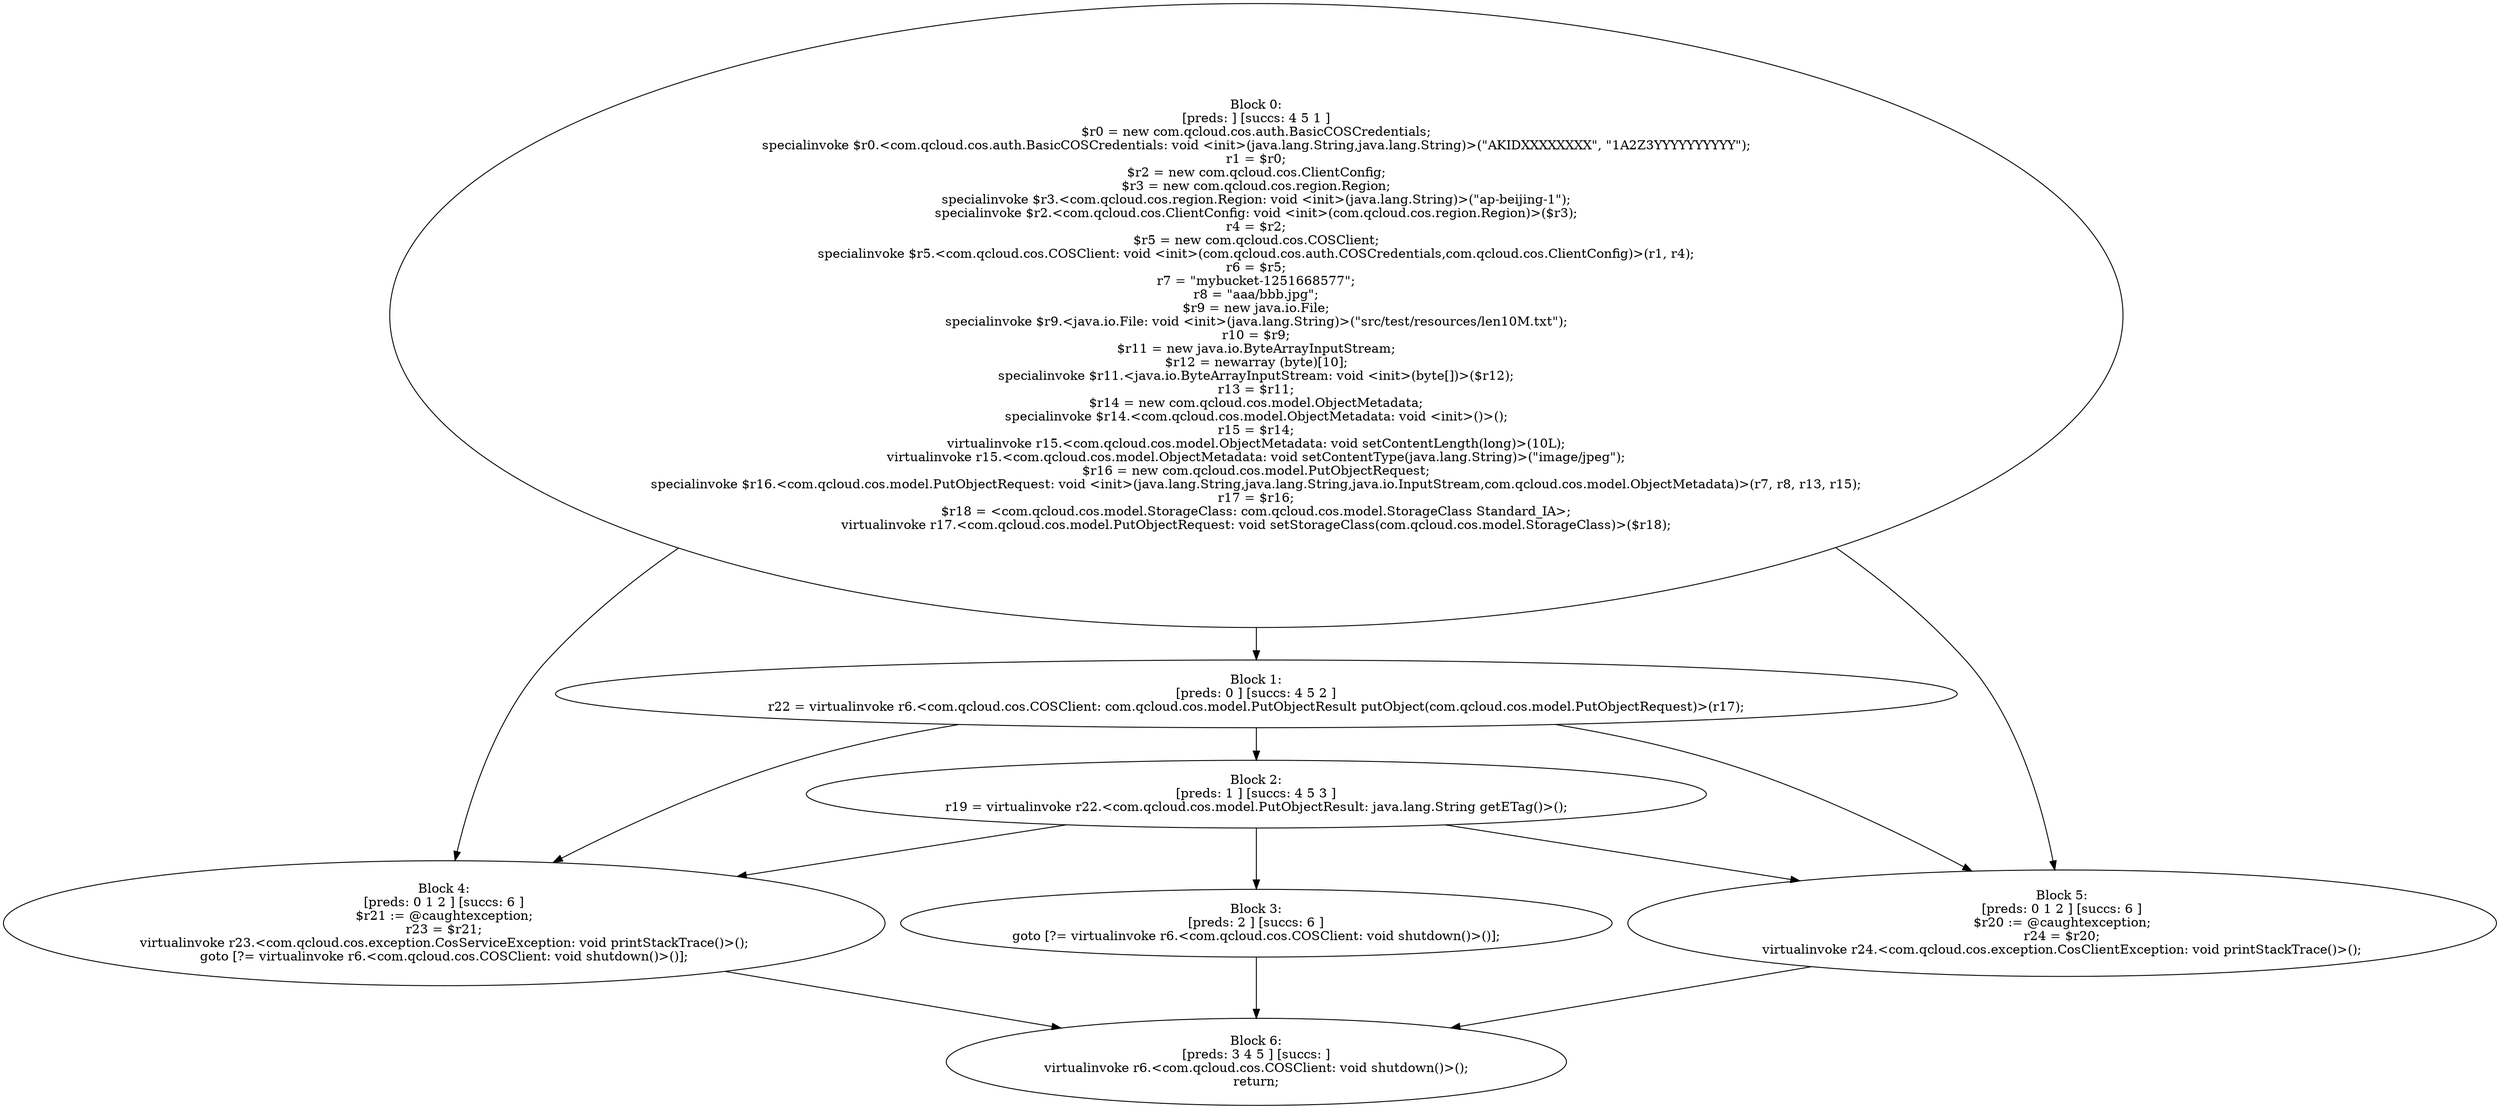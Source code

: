 digraph "unitGraph" {
    "Block 0:
[preds: ] [succs: 4 5 1 ]
$r0 = new com.qcloud.cos.auth.BasicCOSCredentials;
specialinvoke $r0.<com.qcloud.cos.auth.BasicCOSCredentials: void <init>(java.lang.String,java.lang.String)>(\"AKIDXXXXXXXX\", \"1A2Z3YYYYYYYYYY\");
r1 = $r0;
$r2 = new com.qcloud.cos.ClientConfig;
$r3 = new com.qcloud.cos.region.Region;
specialinvoke $r3.<com.qcloud.cos.region.Region: void <init>(java.lang.String)>(\"ap-beijing-1\");
specialinvoke $r2.<com.qcloud.cos.ClientConfig: void <init>(com.qcloud.cos.region.Region)>($r3);
r4 = $r2;
$r5 = new com.qcloud.cos.COSClient;
specialinvoke $r5.<com.qcloud.cos.COSClient: void <init>(com.qcloud.cos.auth.COSCredentials,com.qcloud.cos.ClientConfig)>(r1, r4);
r6 = $r5;
r7 = \"mybucket-1251668577\";
r8 = \"aaa/bbb.jpg\";
$r9 = new java.io.File;
specialinvoke $r9.<java.io.File: void <init>(java.lang.String)>(\"src/test/resources/len10M.txt\");
r10 = $r9;
$r11 = new java.io.ByteArrayInputStream;
$r12 = newarray (byte)[10];
specialinvoke $r11.<java.io.ByteArrayInputStream: void <init>(byte[])>($r12);
r13 = $r11;
$r14 = new com.qcloud.cos.model.ObjectMetadata;
specialinvoke $r14.<com.qcloud.cos.model.ObjectMetadata: void <init>()>();
r15 = $r14;
virtualinvoke r15.<com.qcloud.cos.model.ObjectMetadata: void setContentLength(long)>(10L);
virtualinvoke r15.<com.qcloud.cos.model.ObjectMetadata: void setContentType(java.lang.String)>(\"image/jpeg\");
$r16 = new com.qcloud.cos.model.PutObjectRequest;
specialinvoke $r16.<com.qcloud.cos.model.PutObjectRequest: void <init>(java.lang.String,java.lang.String,java.io.InputStream,com.qcloud.cos.model.ObjectMetadata)>(r7, r8, r13, r15);
r17 = $r16;
$r18 = <com.qcloud.cos.model.StorageClass: com.qcloud.cos.model.StorageClass Standard_IA>;
virtualinvoke r17.<com.qcloud.cos.model.PutObjectRequest: void setStorageClass(com.qcloud.cos.model.StorageClass)>($r18);
"
    "Block 1:
[preds: 0 ] [succs: 4 5 2 ]
r22 = virtualinvoke r6.<com.qcloud.cos.COSClient: com.qcloud.cos.model.PutObjectResult putObject(com.qcloud.cos.model.PutObjectRequest)>(r17);
"
    "Block 2:
[preds: 1 ] [succs: 4 5 3 ]
r19 = virtualinvoke r22.<com.qcloud.cos.model.PutObjectResult: java.lang.String getETag()>();
"
    "Block 3:
[preds: 2 ] [succs: 6 ]
goto [?= virtualinvoke r6.<com.qcloud.cos.COSClient: void shutdown()>()];
"
    "Block 4:
[preds: 0 1 2 ] [succs: 6 ]
$r21 := @caughtexception;
r23 = $r21;
virtualinvoke r23.<com.qcloud.cos.exception.CosServiceException: void printStackTrace()>();
goto [?= virtualinvoke r6.<com.qcloud.cos.COSClient: void shutdown()>()];
"
    "Block 5:
[preds: 0 1 2 ] [succs: 6 ]
$r20 := @caughtexception;
r24 = $r20;
virtualinvoke r24.<com.qcloud.cos.exception.CosClientException: void printStackTrace()>();
"
    "Block 6:
[preds: 3 4 5 ] [succs: ]
virtualinvoke r6.<com.qcloud.cos.COSClient: void shutdown()>();
return;
"
    "Block 0:
[preds: ] [succs: 4 5 1 ]
$r0 = new com.qcloud.cos.auth.BasicCOSCredentials;
specialinvoke $r0.<com.qcloud.cos.auth.BasicCOSCredentials: void <init>(java.lang.String,java.lang.String)>(\"AKIDXXXXXXXX\", \"1A2Z3YYYYYYYYYY\");
r1 = $r0;
$r2 = new com.qcloud.cos.ClientConfig;
$r3 = new com.qcloud.cos.region.Region;
specialinvoke $r3.<com.qcloud.cos.region.Region: void <init>(java.lang.String)>(\"ap-beijing-1\");
specialinvoke $r2.<com.qcloud.cos.ClientConfig: void <init>(com.qcloud.cos.region.Region)>($r3);
r4 = $r2;
$r5 = new com.qcloud.cos.COSClient;
specialinvoke $r5.<com.qcloud.cos.COSClient: void <init>(com.qcloud.cos.auth.COSCredentials,com.qcloud.cos.ClientConfig)>(r1, r4);
r6 = $r5;
r7 = \"mybucket-1251668577\";
r8 = \"aaa/bbb.jpg\";
$r9 = new java.io.File;
specialinvoke $r9.<java.io.File: void <init>(java.lang.String)>(\"src/test/resources/len10M.txt\");
r10 = $r9;
$r11 = new java.io.ByteArrayInputStream;
$r12 = newarray (byte)[10];
specialinvoke $r11.<java.io.ByteArrayInputStream: void <init>(byte[])>($r12);
r13 = $r11;
$r14 = new com.qcloud.cos.model.ObjectMetadata;
specialinvoke $r14.<com.qcloud.cos.model.ObjectMetadata: void <init>()>();
r15 = $r14;
virtualinvoke r15.<com.qcloud.cos.model.ObjectMetadata: void setContentLength(long)>(10L);
virtualinvoke r15.<com.qcloud.cos.model.ObjectMetadata: void setContentType(java.lang.String)>(\"image/jpeg\");
$r16 = new com.qcloud.cos.model.PutObjectRequest;
specialinvoke $r16.<com.qcloud.cos.model.PutObjectRequest: void <init>(java.lang.String,java.lang.String,java.io.InputStream,com.qcloud.cos.model.ObjectMetadata)>(r7, r8, r13, r15);
r17 = $r16;
$r18 = <com.qcloud.cos.model.StorageClass: com.qcloud.cos.model.StorageClass Standard_IA>;
virtualinvoke r17.<com.qcloud.cos.model.PutObjectRequest: void setStorageClass(com.qcloud.cos.model.StorageClass)>($r18);
"->"Block 4:
[preds: 0 1 2 ] [succs: 6 ]
$r21 := @caughtexception;
r23 = $r21;
virtualinvoke r23.<com.qcloud.cos.exception.CosServiceException: void printStackTrace()>();
goto [?= virtualinvoke r6.<com.qcloud.cos.COSClient: void shutdown()>()];
";
    "Block 0:
[preds: ] [succs: 4 5 1 ]
$r0 = new com.qcloud.cos.auth.BasicCOSCredentials;
specialinvoke $r0.<com.qcloud.cos.auth.BasicCOSCredentials: void <init>(java.lang.String,java.lang.String)>(\"AKIDXXXXXXXX\", \"1A2Z3YYYYYYYYYY\");
r1 = $r0;
$r2 = new com.qcloud.cos.ClientConfig;
$r3 = new com.qcloud.cos.region.Region;
specialinvoke $r3.<com.qcloud.cos.region.Region: void <init>(java.lang.String)>(\"ap-beijing-1\");
specialinvoke $r2.<com.qcloud.cos.ClientConfig: void <init>(com.qcloud.cos.region.Region)>($r3);
r4 = $r2;
$r5 = new com.qcloud.cos.COSClient;
specialinvoke $r5.<com.qcloud.cos.COSClient: void <init>(com.qcloud.cos.auth.COSCredentials,com.qcloud.cos.ClientConfig)>(r1, r4);
r6 = $r5;
r7 = \"mybucket-1251668577\";
r8 = \"aaa/bbb.jpg\";
$r9 = new java.io.File;
specialinvoke $r9.<java.io.File: void <init>(java.lang.String)>(\"src/test/resources/len10M.txt\");
r10 = $r9;
$r11 = new java.io.ByteArrayInputStream;
$r12 = newarray (byte)[10];
specialinvoke $r11.<java.io.ByteArrayInputStream: void <init>(byte[])>($r12);
r13 = $r11;
$r14 = new com.qcloud.cos.model.ObjectMetadata;
specialinvoke $r14.<com.qcloud.cos.model.ObjectMetadata: void <init>()>();
r15 = $r14;
virtualinvoke r15.<com.qcloud.cos.model.ObjectMetadata: void setContentLength(long)>(10L);
virtualinvoke r15.<com.qcloud.cos.model.ObjectMetadata: void setContentType(java.lang.String)>(\"image/jpeg\");
$r16 = new com.qcloud.cos.model.PutObjectRequest;
specialinvoke $r16.<com.qcloud.cos.model.PutObjectRequest: void <init>(java.lang.String,java.lang.String,java.io.InputStream,com.qcloud.cos.model.ObjectMetadata)>(r7, r8, r13, r15);
r17 = $r16;
$r18 = <com.qcloud.cos.model.StorageClass: com.qcloud.cos.model.StorageClass Standard_IA>;
virtualinvoke r17.<com.qcloud.cos.model.PutObjectRequest: void setStorageClass(com.qcloud.cos.model.StorageClass)>($r18);
"->"Block 5:
[preds: 0 1 2 ] [succs: 6 ]
$r20 := @caughtexception;
r24 = $r20;
virtualinvoke r24.<com.qcloud.cos.exception.CosClientException: void printStackTrace()>();
";
    "Block 0:
[preds: ] [succs: 4 5 1 ]
$r0 = new com.qcloud.cos.auth.BasicCOSCredentials;
specialinvoke $r0.<com.qcloud.cos.auth.BasicCOSCredentials: void <init>(java.lang.String,java.lang.String)>(\"AKIDXXXXXXXX\", \"1A2Z3YYYYYYYYYY\");
r1 = $r0;
$r2 = new com.qcloud.cos.ClientConfig;
$r3 = new com.qcloud.cos.region.Region;
specialinvoke $r3.<com.qcloud.cos.region.Region: void <init>(java.lang.String)>(\"ap-beijing-1\");
specialinvoke $r2.<com.qcloud.cos.ClientConfig: void <init>(com.qcloud.cos.region.Region)>($r3);
r4 = $r2;
$r5 = new com.qcloud.cos.COSClient;
specialinvoke $r5.<com.qcloud.cos.COSClient: void <init>(com.qcloud.cos.auth.COSCredentials,com.qcloud.cos.ClientConfig)>(r1, r4);
r6 = $r5;
r7 = \"mybucket-1251668577\";
r8 = \"aaa/bbb.jpg\";
$r9 = new java.io.File;
specialinvoke $r9.<java.io.File: void <init>(java.lang.String)>(\"src/test/resources/len10M.txt\");
r10 = $r9;
$r11 = new java.io.ByteArrayInputStream;
$r12 = newarray (byte)[10];
specialinvoke $r11.<java.io.ByteArrayInputStream: void <init>(byte[])>($r12);
r13 = $r11;
$r14 = new com.qcloud.cos.model.ObjectMetadata;
specialinvoke $r14.<com.qcloud.cos.model.ObjectMetadata: void <init>()>();
r15 = $r14;
virtualinvoke r15.<com.qcloud.cos.model.ObjectMetadata: void setContentLength(long)>(10L);
virtualinvoke r15.<com.qcloud.cos.model.ObjectMetadata: void setContentType(java.lang.String)>(\"image/jpeg\");
$r16 = new com.qcloud.cos.model.PutObjectRequest;
specialinvoke $r16.<com.qcloud.cos.model.PutObjectRequest: void <init>(java.lang.String,java.lang.String,java.io.InputStream,com.qcloud.cos.model.ObjectMetadata)>(r7, r8, r13, r15);
r17 = $r16;
$r18 = <com.qcloud.cos.model.StorageClass: com.qcloud.cos.model.StorageClass Standard_IA>;
virtualinvoke r17.<com.qcloud.cos.model.PutObjectRequest: void setStorageClass(com.qcloud.cos.model.StorageClass)>($r18);
"->"Block 1:
[preds: 0 ] [succs: 4 5 2 ]
r22 = virtualinvoke r6.<com.qcloud.cos.COSClient: com.qcloud.cos.model.PutObjectResult putObject(com.qcloud.cos.model.PutObjectRequest)>(r17);
";
    "Block 1:
[preds: 0 ] [succs: 4 5 2 ]
r22 = virtualinvoke r6.<com.qcloud.cos.COSClient: com.qcloud.cos.model.PutObjectResult putObject(com.qcloud.cos.model.PutObjectRequest)>(r17);
"->"Block 4:
[preds: 0 1 2 ] [succs: 6 ]
$r21 := @caughtexception;
r23 = $r21;
virtualinvoke r23.<com.qcloud.cos.exception.CosServiceException: void printStackTrace()>();
goto [?= virtualinvoke r6.<com.qcloud.cos.COSClient: void shutdown()>()];
";
    "Block 1:
[preds: 0 ] [succs: 4 5 2 ]
r22 = virtualinvoke r6.<com.qcloud.cos.COSClient: com.qcloud.cos.model.PutObjectResult putObject(com.qcloud.cos.model.PutObjectRequest)>(r17);
"->"Block 5:
[preds: 0 1 2 ] [succs: 6 ]
$r20 := @caughtexception;
r24 = $r20;
virtualinvoke r24.<com.qcloud.cos.exception.CosClientException: void printStackTrace()>();
";
    "Block 1:
[preds: 0 ] [succs: 4 5 2 ]
r22 = virtualinvoke r6.<com.qcloud.cos.COSClient: com.qcloud.cos.model.PutObjectResult putObject(com.qcloud.cos.model.PutObjectRequest)>(r17);
"->"Block 2:
[preds: 1 ] [succs: 4 5 3 ]
r19 = virtualinvoke r22.<com.qcloud.cos.model.PutObjectResult: java.lang.String getETag()>();
";
    "Block 2:
[preds: 1 ] [succs: 4 5 3 ]
r19 = virtualinvoke r22.<com.qcloud.cos.model.PutObjectResult: java.lang.String getETag()>();
"->"Block 4:
[preds: 0 1 2 ] [succs: 6 ]
$r21 := @caughtexception;
r23 = $r21;
virtualinvoke r23.<com.qcloud.cos.exception.CosServiceException: void printStackTrace()>();
goto [?= virtualinvoke r6.<com.qcloud.cos.COSClient: void shutdown()>()];
";
    "Block 2:
[preds: 1 ] [succs: 4 5 3 ]
r19 = virtualinvoke r22.<com.qcloud.cos.model.PutObjectResult: java.lang.String getETag()>();
"->"Block 5:
[preds: 0 1 2 ] [succs: 6 ]
$r20 := @caughtexception;
r24 = $r20;
virtualinvoke r24.<com.qcloud.cos.exception.CosClientException: void printStackTrace()>();
";
    "Block 2:
[preds: 1 ] [succs: 4 5 3 ]
r19 = virtualinvoke r22.<com.qcloud.cos.model.PutObjectResult: java.lang.String getETag()>();
"->"Block 3:
[preds: 2 ] [succs: 6 ]
goto [?= virtualinvoke r6.<com.qcloud.cos.COSClient: void shutdown()>()];
";
    "Block 3:
[preds: 2 ] [succs: 6 ]
goto [?= virtualinvoke r6.<com.qcloud.cos.COSClient: void shutdown()>()];
"->"Block 6:
[preds: 3 4 5 ] [succs: ]
virtualinvoke r6.<com.qcloud.cos.COSClient: void shutdown()>();
return;
";
    "Block 4:
[preds: 0 1 2 ] [succs: 6 ]
$r21 := @caughtexception;
r23 = $r21;
virtualinvoke r23.<com.qcloud.cos.exception.CosServiceException: void printStackTrace()>();
goto [?= virtualinvoke r6.<com.qcloud.cos.COSClient: void shutdown()>()];
"->"Block 6:
[preds: 3 4 5 ] [succs: ]
virtualinvoke r6.<com.qcloud.cos.COSClient: void shutdown()>();
return;
";
    "Block 5:
[preds: 0 1 2 ] [succs: 6 ]
$r20 := @caughtexception;
r24 = $r20;
virtualinvoke r24.<com.qcloud.cos.exception.CosClientException: void printStackTrace()>();
"->"Block 6:
[preds: 3 4 5 ] [succs: ]
virtualinvoke r6.<com.qcloud.cos.COSClient: void shutdown()>();
return;
";
}
